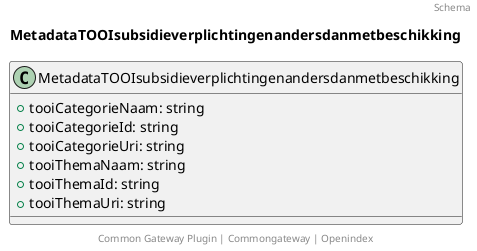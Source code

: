 @startuml
title: MetadataTOOIsubsidieverplichtingenandersdanmetbeschikking
footer: Common Gateway Plugin | Commongateway | Openindex 
header: Schema

class MetadataTOOIsubsidieverplichtingenandersdanmetbeschikking {
  + tooiCategorieNaam: string
  + tooiCategorieId: string
  + tooiCategorieUri: string
  + tooiThemaNaam: string
  + tooiThemaId: string
  + tooiThemaUri: string
}
@enduml
